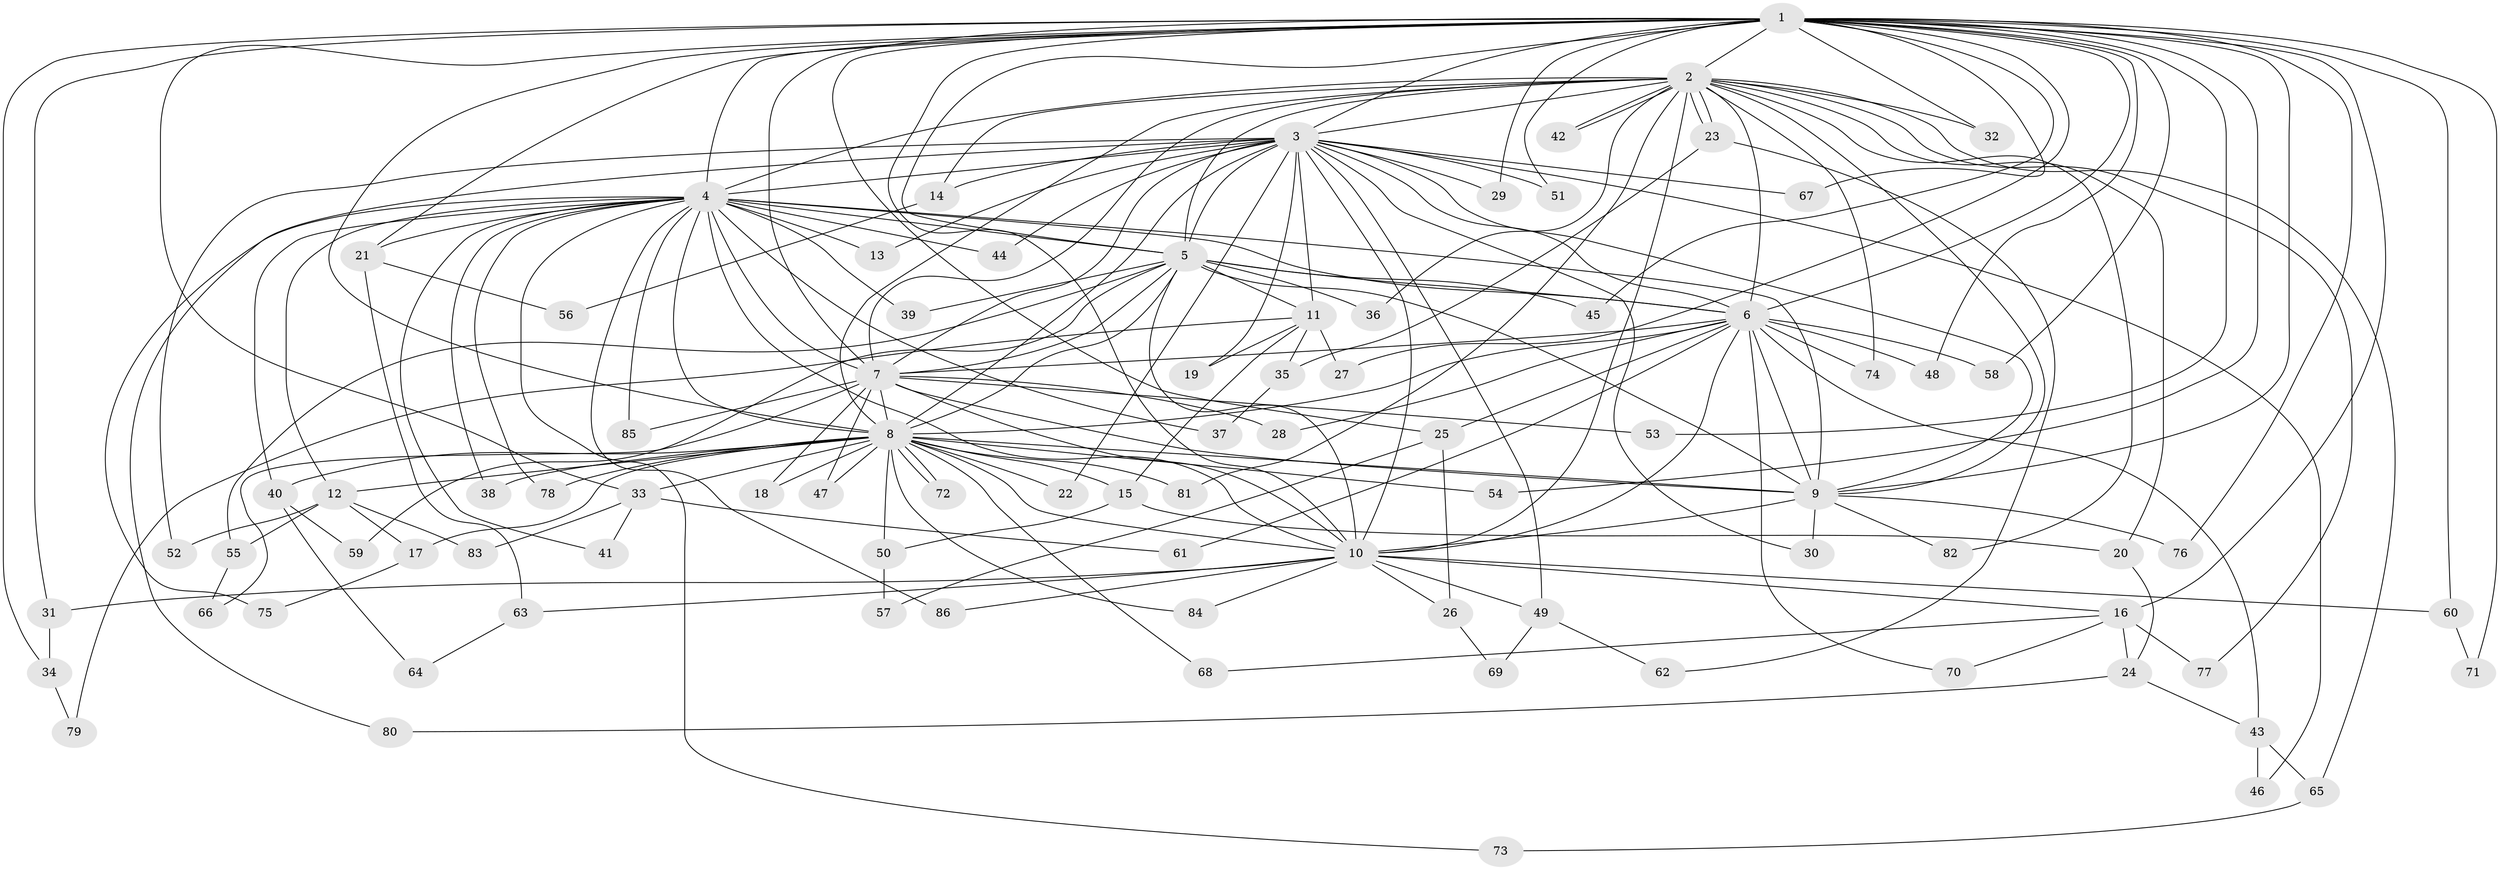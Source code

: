 // coarse degree distribution, {6: 0.057692307692307696, 5: 0.057692307692307696, 2: 0.36538461538461536, 11: 0.019230769230769232, 9: 0.019230769230769232, 13: 0.019230769230769232, 3: 0.21153846153846154, 18: 0.038461538461538464, 23: 0.019230769230769232, 4: 0.07692307692307693, 1: 0.038461538461538464, 14: 0.019230769230769232, 25: 0.019230769230769232, 17: 0.019230769230769232, 16: 0.019230769230769232}
// Generated by graph-tools (version 1.1) at 2025/36/03/04/25 23:36:21]
// undirected, 86 vertices, 197 edges
graph export_dot {
  node [color=gray90,style=filled];
  1;
  2;
  3;
  4;
  5;
  6;
  7;
  8;
  9;
  10;
  11;
  12;
  13;
  14;
  15;
  16;
  17;
  18;
  19;
  20;
  21;
  22;
  23;
  24;
  25;
  26;
  27;
  28;
  29;
  30;
  31;
  32;
  33;
  34;
  35;
  36;
  37;
  38;
  39;
  40;
  41;
  42;
  43;
  44;
  45;
  46;
  47;
  48;
  49;
  50;
  51;
  52;
  53;
  54;
  55;
  56;
  57;
  58;
  59;
  60;
  61;
  62;
  63;
  64;
  65;
  66;
  67;
  68;
  69;
  70;
  71;
  72;
  73;
  74;
  75;
  76;
  77;
  78;
  79;
  80;
  81;
  82;
  83;
  84;
  85;
  86;
  1 -- 2;
  1 -- 3;
  1 -- 4;
  1 -- 5;
  1 -- 6;
  1 -- 7;
  1 -- 8;
  1 -- 9;
  1 -- 10;
  1 -- 16;
  1 -- 21;
  1 -- 25;
  1 -- 27;
  1 -- 29;
  1 -- 31;
  1 -- 32;
  1 -- 33;
  1 -- 34;
  1 -- 45;
  1 -- 48;
  1 -- 51;
  1 -- 53;
  1 -- 54;
  1 -- 58;
  1 -- 60;
  1 -- 67;
  1 -- 71;
  1 -- 76;
  2 -- 3;
  2 -- 4;
  2 -- 5;
  2 -- 6;
  2 -- 7;
  2 -- 8;
  2 -- 9;
  2 -- 10;
  2 -- 14;
  2 -- 20;
  2 -- 23;
  2 -- 23;
  2 -- 32;
  2 -- 36;
  2 -- 42;
  2 -- 42;
  2 -- 65;
  2 -- 74;
  2 -- 77;
  2 -- 81;
  2 -- 82;
  3 -- 4;
  3 -- 5;
  3 -- 6;
  3 -- 7;
  3 -- 8;
  3 -- 9;
  3 -- 10;
  3 -- 11;
  3 -- 13;
  3 -- 14;
  3 -- 19;
  3 -- 22;
  3 -- 29;
  3 -- 30;
  3 -- 44;
  3 -- 46;
  3 -- 49;
  3 -- 51;
  3 -- 52;
  3 -- 67;
  3 -- 80;
  4 -- 5;
  4 -- 6;
  4 -- 7;
  4 -- 8;
  4 -- 9;
  4 -- 10;
  4 -- 12;
  4 -- 13;
  4 -- 21;
  4 -- 37;
  4 -- 38;
  4 -- 39;
  4 -- 40;
  4 -- 41;
  4 -- 44;
  4 -- 73;
  4 -- 75;
  4 -- 78;
  4 -- 85;
  4 -- 86;
  5 -- 6;
  5 -- 7;
  5 -- 8;
  5 -- 9;
  5 -- 10;
  5 -- 11;
  5 -- 36;
  5 -- 39;
  5 -- 45;
  5 -- 55;
  5 -- 59;
  6 -- 7;
  6 -- 8;
  6 -- 9;
  6 -- 10;
  6 -- 25;
  6 -- 28;
  6 -- 43;
  6 -- 48;
  6 -- 58;
  6 -- 61;
  6 -- 70;
  6 -- 74;
  7 -- 8;
  7 -- 9;
  7 -- 10;
  7 -- 18;
  7 -- 28;
  7 -- 47;
  7 -- 53;
  7 -- 66;
  7 -- 85;
  8 -- 9;
  8 -- 10;
  8 -- 12;
  8 -- 15;
  8 -- 17;
  8 -- 18;
  8 -- 22;
  8 -- 33;
  8 -- 38;
  8 -- 40;
  8 -- 47;
  8 -- 50;
  8 -- 54;
  8 -- 68;
  8 -- 72;
  8 -- 72;
  8 -- 78;
  8 -- 81;
  8 -- 84;
  9 -- 10;
  9 -- 30;
  9 -- 76;
  9 -- 82;
  10 -- 16;
  10 -- 26;
  10 -- 31;
  10 -- 49;
  10 -- 60;
  10 -- 63;
  10 -- 84;
  10 -- 86;
  11 -- 15;
  11 -- 19;
  11 -- 27;
  11 -- 35;
  11 -- 79;
  12 -- 17;
  12 -- 52;
  12 -- 55;
  12 -- 83;
  14 -- 56;
  15 -- 20;
  15 -- 50;
  16 -- 24;
  16 -- 68;
  16 -- 70;
  16 -- 77;
  17 -- 75;
  20 -- 24;
  21 -- 56;
  21 -- 63;
  23 -- 35;
  23 -- 62;
  24 -- 43;
  24 -- 80;
  25 -- 26;
  25 -- 57;
  26 -- 69;
  31 -- 34;
  33 -- 41;
  33 -- 61;
  33 -- 83;
  34 -- 79;
  35 -- 37;
  40 -- 59;
  40 -- 64;
  43 -- 46;
  43 -- 65;
  49 -- 62;
  49 -- 69;
  50 -- 57;
  55 -- 66;
  60 -- 71;
  63 -- 64;
  65 -- 73;
}
